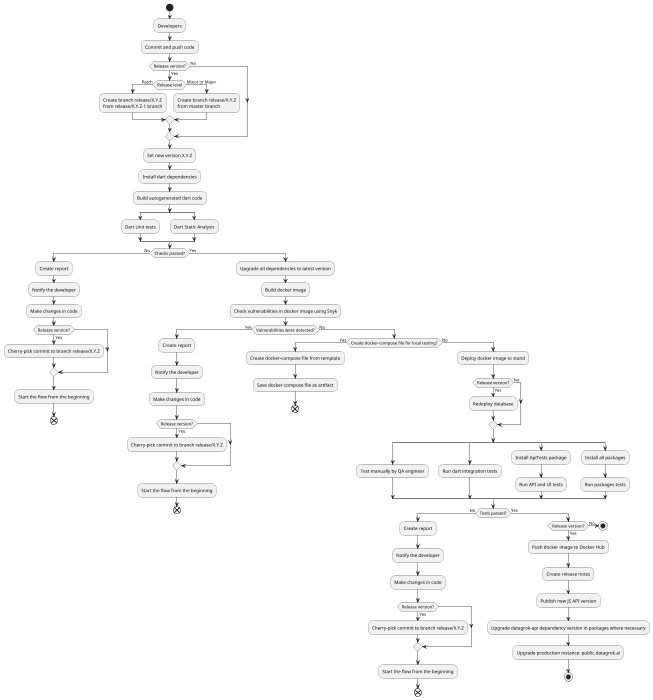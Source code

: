 @startuml

start
scale 800*700
:Developers;
:Commit and push code;
if (Release version?) then (Yes)
if (Release level) then (Patch)
:Create branch release/X.Y.Z
from release/X.Y.Z-1 branch;
else (Minor or Major)
:Create branch release/X.Y.Z
from master branch;
endif
else (No)
endif
:Set new version X.Y.Z;
:Install dart dependencies;
:Build autogenerated dart code;
split
:Dart Unit tests;
split again
:Dart Static Analysis;
end split;
if (Checks passed?) then (No)
:Create report;
:Notify the developer;
:Make changes in code;
if (Release version?) then (Yes)
:Cherry-pick commit to branch release/X.Y.Z;
endif
:Start the flow from the beginning;
end
else (Yes)
:Upgrade all dependencies to latest version;
:Build docker image;
:Check vulnerabilities in docker image using Snyk;
if (Vulnerabilities were detected?) then (Yes)
:Create report;
:Notify the developer;
:Make changes in code;
if (Release version?) then (Yes)
:Cherry-pick commit to branch release/X.Y.Z;
endif
:Start the flow from the beginning;
end
else (No)
if (Create docker-compose file for local testing?) then (Yes)
:Create docker-compose file from template;
:Save docker-compose file as artifact;
end
else(No)
:Deploy docker image to stand;
if (Release version?) then (Yes)
:Redeploy database;
else (No)
endif
split
:Test manually by QA engineer;
split again
:Run dart integration tests;
split again
:Install ApiTests package;
:Run API and UI tests;
split again
:Install all packages;
:Run packages tests;
end split
if (Tests passed?) then (No)
:Create report;
:Notify the developer;
:Make changes in code;
if (Release version?) then (Yes)
:Cherry-pick commit to branch release/X.Y.Z;
endif
:Start the flow from the beginning;
end
else (Yes)
if (Release version?) then (Yes)
:Push docker image to Docker Hub;
:Create release notes;
:Publish new JS API version;
:Upgrade datagrok-api dependency version in packages where necessary;
:Upgrade production instance: public.datagrok.ai;
stop
else (No)
stop
endif
@enduml
